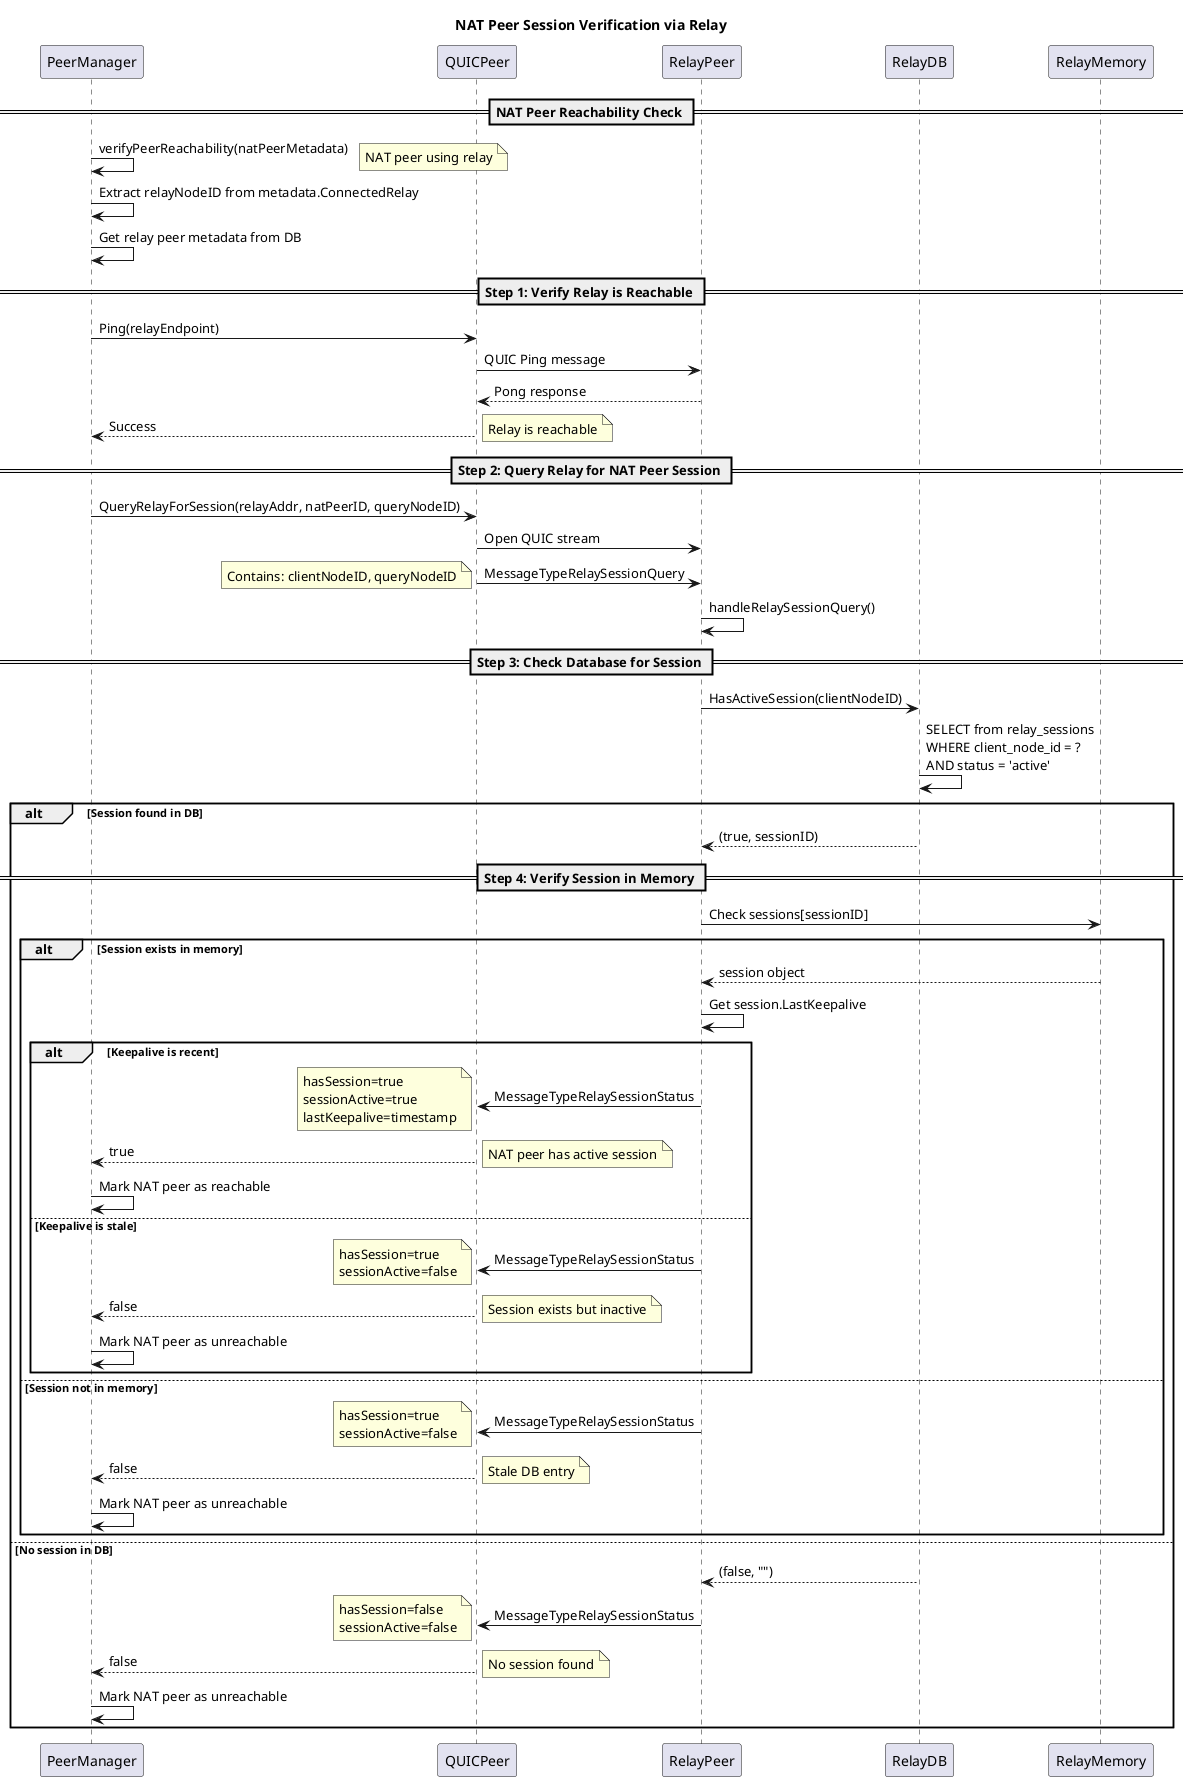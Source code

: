 @startuml nat-peer-session-verification
title NAT Peer Session Verification via Relay

participant "PeerManager" as PM
participant "QUICPeer" as QUIC
participant "RelayPeer" as RP
participant "RelayDB" as RDB
participant "RelayMemory" as MEM

== NAT Peer Reachability Check ==
PM -> PM: verifyPeerReachability(natPeerMetadata)
note right: NAT peer using relay

PM -> PM: Extract relayNodeID from metadata.ConnectedRelay

PM -> PM: Get relay peer metadata from DB

== Step 1: Verify Relay is Reachable ==
PM -> QUIC: Ping(relayEndpoint)
QUIC -> RP: QUIC Ping message
RP --> QUIC: Pong response
QUIC --> PM: Success
note right: Relay is reachable

== Step 2: Query Relay for NAT Peer Session ==
PM -> QUIC: QueryRelayForSession(relayAddr, natPeerID, queryNodeID)

QUIC -> RP: Open QUIC stream
QUIC -> RP: MessageTypeRelaySessionQuery
note left: Contains: clientNodeID, queryNodeID

RP -> RP: handleRelaySessionQuery()

== Step 3: Check Database for Session ==
RP -> RDB: HasActiveSession(clientNodeID)
RDB -> RDB: SELECT from relay_sessions\nWHERE client_node_id = ?\nAND status = 'active'

alt Session found in DB
    RDB --> RP: (true, sessionID)

    == Step 4: Verify Session in Memory ==
    RP -> MEM: Check sessions[sessionID]

    alt Session exists in memory
        MEM --> RP: session object
        RP -> RP: Get session.LastKeepalive

        alt Keepalive is recent
            RP -> QUIC: MessageTypeRelaySessionStatus
            note left: hasSession=true\nsessionActive=true\nlastKeepalive=timestamp
            QUIC --> PM: true
            note right: NAT peer has active session
            PM -> PM: Mark NAT peer as reachable

        else Keepalive is stale
            RP -> QUIC: MessageTypeRelaySessionStatus
            note left: hasSession=true\nsessionActive=false
            QUIC --> PM: false
            note right: Session exists but inactive
            PM -> PM: Mark NAT peer as unreachable
        end

    else Session not in memory
        RP -> QUIC: MessageTypeRelaySessionStatus
        note left: hasSession=true\nsessionActive=false
        QUIC --> PM: false
        note right: Stale DB entry
        PM -> PM: Mark NAT peer as unreachable
    end

else No session in DB
    RDB --> RP: (false, "")
    RP -> QUIC: MessageTypeRelaySessionStatus
    note left: hasSession=false\nsessionActive=false
    QUIC --> PM: false
    note right: No session found
    PM -> PM: Mark NAT peer as unreachable
end

@enduml
